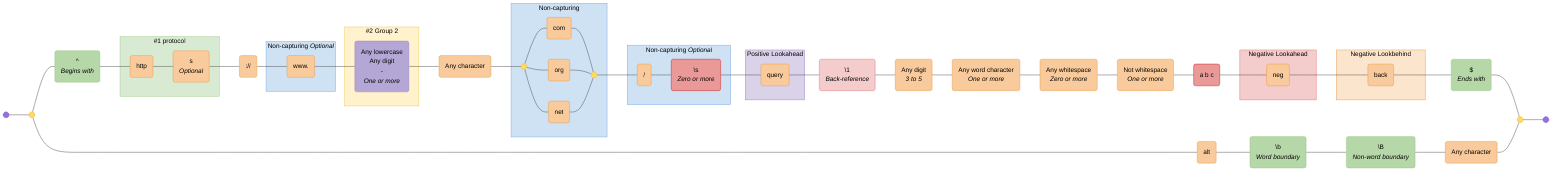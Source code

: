 graph LR
  accTitle: "Regex: ^(?<protocol>https?):\\/\\/(?:www\\.)?([a-z0-9\\-]+)\\.(?:com|org|net)(?:\\/[^\\s]*)?(?=query)\\1\\d{3,5}\\w+\\s*\\S+[^abc](?!neg)(?<!back)$|alt\\b\\B."
  accDescr: "Generated with regex-to-mermaid@1.0.3"

  %% Nodes
  start@{ shape: f-circ };
  fin@{ shape: f-circ };
  disjunction_begin_1:::disjunction@{ shape: f-circ };
  disjunction_end_1:::disjunction@{ shape: f-circ };
  assertion_1("^<br><i>Begins with</i>"):::assertion;
  literal_1("http"):::literal;
  literal_2("s<br><i>Optional</i>"):::literal;
  literal_3("://"):::literal;
  literal_4("www."):::literal;
  char_class_1("Any lowercase<br>Any digit<br>-<br><i>One or more</i>"):::char-class;
  literal_5("Any character"):::literal;
  disjunction_begin_2:::disjunction@{ shape: f-circ };
  disjunction_end_2:::disjunction@{ shape: f-circ };
  literal_6("com"):::literal;
  literal_7("org"):::literal;
  literal_8("net"):::literal;
  literal_9("/"):::literal;
  negated_char_class_1("\s<br><i>Zero or more</i>"):::negated-char-class;
  literal_10("query"):::literal;
  back_reference_1("\1<br><i>Back-reference</i>"):::back-reference;
  literal_11("Any digit<br><i>3 to 5</i>"):::literal;
  literal_12("Any word character<br><i>One or more</i>"):::literal;
  literal_13("Any whitespace<br><i>Zero or more</i>"):::literal;
  literal_14("Not whitespace<br><i>One or more</i>"):::literal;
  negated_char_class_2("a b c"):::negated-char-class;
  literal_15("neg"):::literal;
  literal_16("back"):::literal;
  assertion_2("$<br><i>Ends with</i>"):::assertion;
  literal_17("alt"):::literal;
  assertion_3("\b<br><i>Word boundary</i>"):::assertion;
  assertion_4("\B<br><i>Non-word boundary</i>"):::assertion;
  literal_18("Any character"):::literal;

  %% Subgraphs
  subgraph named_capture_1 ["#1 protocol"]
    literal_1
    literal_2
  end

  subgraph non_capturing_1 ["Non-capturing <i>Optional</i>"]
    literal_4
  end

  subgraph standard_1 ["#2 Group 2"]
    char_class_1
  end

  subgraph non_capturing_2 ["Non-capturing"]
    disjunction_begin_2
    disjunction_end_2
    literal_6
    literal_7
    literal_8
  end

  subgraph non_capturing_3 ["Non-capturing <i>Optional</i>"]
    literal_9
    negated_char_class_1
  end

  subgraph positive_lookahead_1 ["Positive Lookahead"]
    literal_10
  end

  subgraph negative_lookahead_1 ["Negative Lookahead"]
    literal_15
  end

  subgraph negative_lookbehind_1 ["Negative Lookbehind"]
    literal_16
  end

  %% Edges
  start --- disjunction_begin_1;
  disjunction_begin_1 --- assertion_1;
  assertion_1 --- literal_1;
  literal_1 --- literal_2;
  literal_2 --- literal_3;
  literal_3 --- literal_4;
  literal_4 --- char_class_1;
  char_class_1 --- literal_5;
  literal_5 --- disjunction_begin_2;
  disjunction_begin_2 --- literal_6;
  literal_6 --- disjunction_end_2;
  disjunction_begin_2 --- literal_7;
  literal_7 --- disjunction_end_2;
  disjunction_begin_2 --- literal_8;
  literal_8 --- disjunction_end_2;
  disjunction_end_2 --- literal_9;
  literal_9 --- negated_char_class_1;
  negated_char_class_1 --- literal_10;
  literal_10 --- back_reference_1;
  back_reference_1 --- literal_11;
  literal_11 --- literal_12;
  literal_12 --- literal_13;
  literal_13 --- literal_14;
  literal_14 --- negated_char_class_2;
  negated_char_class_2 --- literal_15;
  literal_15 --- literal_16;
  literal_16 --- assertion_2;
  assertion_2 --- disjunction_end_1;
  disjunction_begin_1 --- literal_17;
  literal_17 --- assertion_3;
  assertion_3 --- assertion_4;
  assertion_4 --- literal_18;
  literal_18 --- disjunction_end_1;
  disjunction_end_1 --- fin;

  %% Styles
  %% Node Styling
  classDef disjunction fill:#FFD966,stroke:#F1C232,color:#000000;
  classDef assertion fill:#B6D7A8,stroke:#93C47D,color:#000000;
  classDef literal fill:#F9CB9C,stroke:#E69138,color:#000000;
  classDef char-class fill:#B4A7D6,stroke:#8E7CC3,color:#000000;
  classDef negated-char-class fill:#EA9999,stroke:#CC0000,color:#000000;
  classDef back-reference fill:#F4CCCC,stroke:#E06666,color:#000000;

  %% Group Styling
  classDef named-capture fill:#D9EAD3,stroke:#93C47D,color:#000000;
  classDef non-capturing fill:#CFE2F3,stroke:#6D9EEB,color:#000000;
  classDef standard fill:#FFF2CC,stroke:#F1C232,color:#000000;
  classDef positive-lookahead fill:#D9D2E9,stroke:#8E7CC3,color:#000000;
  classDef negative-lookahead fill:#F4CCCC,stroke:#E06666,color:#000000;
  classDef negative-lookbehind fill:#FCE5CD,stroke:#E69138,color:#000000;

  %% Apply Group Classes
  class named_capture_1 named-capture;
  class non_capturing_1,non_capturing_2,non_capturing_3 non-capturing;
  class standard_1 standard;
  class positive_lookahead_1 positive-lookahead;
  class negative_lookahead_1 negative-lookahead;
  class negative_lookbehind_1 negative-lookbehind;